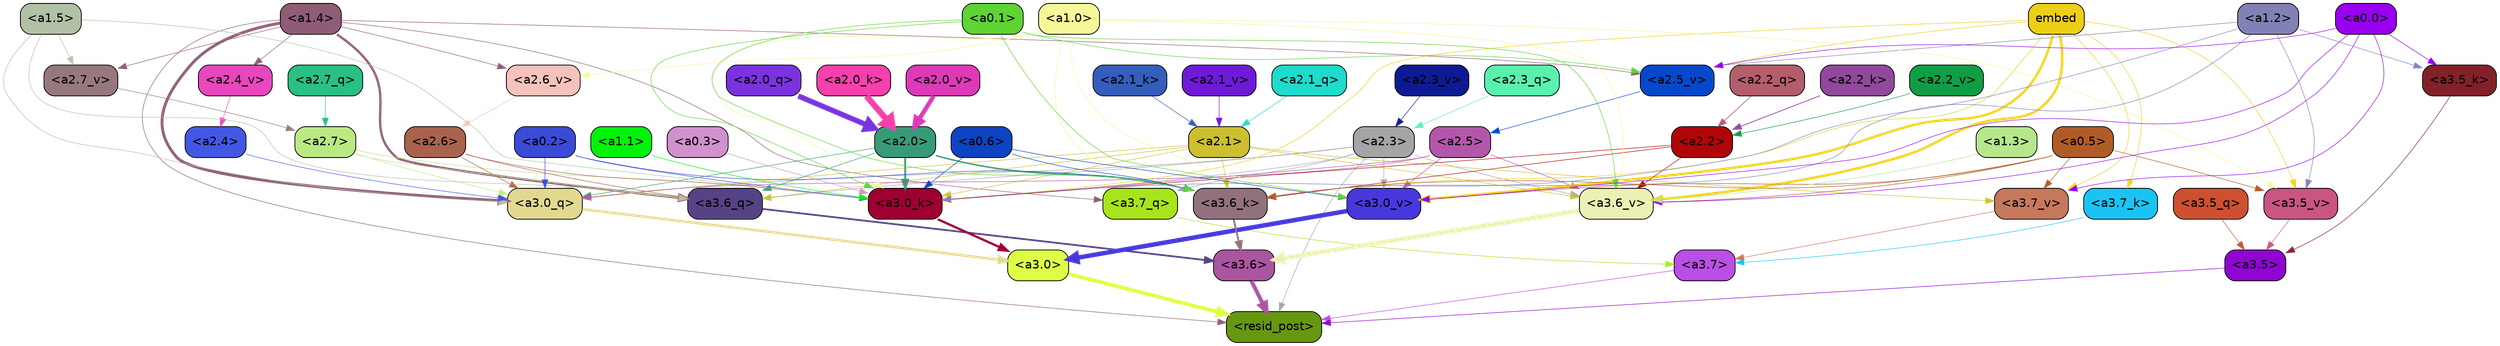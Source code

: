 strict digraph "" {
	graph [bgcolor=transparent,
		layout=dot,
		overlap=false,
		splines=true
	];
	"<a3.7>"	[color=black,
		fillcolor="#b94fe4",
		fontname=Helvetica,
		shape=box,
		style="filled, rounded"];
	"<resid_post>"	[color=black,
		fillcolor="#659710",
		fontname=Helvetica,
		shape=box,
		style="filled, rounded"];
	"<a3.7>" -> "<resid_post>"	[color="#b94fe4",
		penwidth=0.6239100098609924];
	"<a3.6>"	[color=black,
		fillcolor="#aa559f",
		fontname=Helvetica,
		shape=box,
		style="filled, rounded"];
	"<a3.6>" -> "<resid_post>"	[color="#aa559f",
		penwidth=4.569062113761902];
	"<a3.5>"	[color=black,
		fillcolor="#9006d1",
		fontname=Helvetica,
		shape=box,
		style="filled, rounded"];
	"<a3.5>" -> "<resid_post>"	[color="#9006d1",
		penwidth=0.6];
	"<a3.0>"	[color=black,
		fillcolor="#defe44",
		fontname=Helvetica,
		shape=box,
		style="filled, rounded"];
	"<a3.0>" -> "<resid_post>"	[color="#defe44",
		penwidth=4.283544182777405];
	"<a2.3>"	[color=black,
		fillcolor="#a3a5a7",
		fontname=Helvetica,
		shape=box,
		style="filled, rounded"];
	"<a2.3>" -> "<resid_post>"	[color="#a3a5a7",
		penwidth=0.6];
	"<a3.7_q>"	[color=black,
		fillcolor="#a7e41b",
		fontname=Helvetica,
		shape=box,
		style="filled, rounded"];
	"<a2.3>" -> "<a3.7_q>"	[color="#a3a5a7",
		penwidth=0.6];
	"<a3.6_q>"	[color=black,
		fillcolor="#564385",
		fontname=Helvetica,
		shape=box,
		style="filled, rounded"];
	"<a2.3>" -> "<a3.6_q>"	[color="#a3a5a7",
		penwidth=0.6];
	"<a3.0_q>"	[color=black,
		fillcolor="#e2d890",
		fontname=Helvetica,
		shape=box,
		style="filled, rounded"];
	"<a2.3>" -> "<a3.0_q>"	[color="#a3a5a7",
		penwidth=0.6];
	"<a3.0_k>"	[color=black,
		fillcolor="#9f0032",
		fontname=Helvetica,
		shape=box,
		style="filled, rounded"];
	"<a2.3>" -> "<a3.0_k>"	[color="#a3a5a7",
		penwidth=0.6];
	"<a3.6_v>"	[color=black,
		fillcolor="#edf0b5",
		fontname=Helvetica,
		shape=box,
		style="filled, rounded"];
	"<a2.3>" -> "<a3.6_v>"	[color="#a3a5a7",
		penwidth=0.6];
	"<a3.0_v>"	[color=black,
		fillcolor="#4738dd",
		fontname=Helvetica,
		shape=box,
		style="filled, rounded"];
	"<a2.3>" -> "<a3.0_v>"	[color="#a3a5a7",
		penwidth=0.6];
	"<a1.4>"	[color=black,
		fillcolor="#8f5c76",
		fontname=Helvetica,
		shape=box,
		style="filled, rounded"];
	"<a1.4>" -> "<resid_post>"	[color="#8f5c76",
		penwidth=0.6];
	"<a1.4>" -> "<a3.7_q>"	[color="#8f5c76",
		penwidth=0.6];
	"<a1.4>" -> "<a3.6_q>"	[color="#8f5c76",
		penwidth=2.6908124685287476];
	"<a1.4>" -> "<a3.0_q>"	[color="#8f5c76",
		penwidth=3.32076895236969];
	"<a2.7_v>"	[color=black,
		fillcolor="#97797d",
		fontname=Helvetica,
		shape=box,
		style="filled, rounded"];
	"<a1.4>" -> "<a2.7_v>"	[color="#8f5c76",
		penwidth=0.6];
	"<a2.6_v>"	[color=black,
		fillcolor="#f6c2bc",
		fontname=Helvetica,
		shape=box,
		style="filled, rounded"];
	"<a1.4>" -> "<a2.6_v>"	[color="#8f5c76",
		penwidth=0.6];
	"<a2.5_v>"	[color=black,
		fillcolor="#0648cb",
		fontname=Helvetica,
		shape=box,
		style="filled, rounded"];
	"<a1.4>" -> "<a2.5_v>"	[color="#8f5c76",
		penwidth=0.6];
	"<a2.4_v>"	[color=black,
		fillcolor="#e847be",
		fontname=Helvetica,
		shape=box,
		style="filled, rounded"];
	"<a1.4>" -> "<a2.4_v>"	[color="#8f5c76",
		penwidth=0.6];
	"<a3.7_q>" -> "<a3.7>"	[color="#a7e41b",
		penwidth=0.6];
	"<a3.6_q>" -> "<a3.6>"	[color="#564385",
		penwidth=2.03758105635643];
	"<a3.5_q>"	[color=black,
		fillcolor="#ce5031",
		fontname=Helvetica,
		shape=box,
		style="filled, rounded"];
	"<a3.5_q>" -> "<a3.5>"	[color="#ce5031",
		penwidth=0.6];
	"<a3.0_q>" -> "<a3.0>"	[color="#e2d890",
		penwidth=2.8638100624084473];
	"<a3.7_k>"	[color=black,
		fillcolor="#19c4f5",
		fontname=Helvetica,
		shape=box,
		style="filled, rounded"];
	"<a3.7_k>" -> "<a3.7>"	[color="#19c4f5",
		penwidth=0.6];
	"<a3.6_k>"	[color=black,
		fillcolor="#92717f",
		fontname=Helvetica,
		shape=box,
		style="filled, rounded"];
	"<a3.6_k>" -> "<a3.6>"	[color="#92717f",
		penwidth=2.174198240041733];
	"<a3.5_k>"	[color=black,
		fillcolor="#822228",
		fontname=Helvetica,
		shape=box,
		style="filled, rounded"];
	"<a3.5_k>" -> "<a3.5>"	[color="#822228",
		penwidth=0.6];
	"<a3.0_k>" -> "<a3.0>"	[color="#9f0032",
		penwidth=2.6274144649505615];
	"<a3.7_v>"	[color=black,
		fillcolor="#c6785c",
		fontname=Helvetica,
		shape=box,
		style="filled, rounded"];
	"<a3.7_v>" -> "<a3.7>"	[color="#c6785c",
		penwidth=0.6];
	"<a3.6_v>" -> "<a3.6>"	[color="#edf0b5",
		penwidth=5.002329230308533];
	"<a3.5_v>"	[color=black,
		fillcolor="#ca5482",
		fontname=Helvetica,
		shape=box,
		style="filled, rounded"];
	"<a3.5_v>" -> "<a3.5>"	[color="#ca5482",
		penwidth=0.6];
	"<a3.0_v>" -> "<a3.0>"	[color="#4738dd",
		penwidth=5.188832879066467];
	"<a2.7>"	[color=black,
		fillcolor="#bae984",
		fontname=Helvetica,
		shape=box,
		style="filled, rounded"];
	"<a2.7>" -> "<a3.6_q>"	[color="#bae984",
		penwidth=0.6];
	"<a2.7>" -> "<a3.0_q>"	[color="#bae984",
		penwidth=0.6];
	"<a2.7>" -> "<a3.0_k>"	[color="#bae984",
		penwidth=0.6];
	"<a2.6>"	[color=black,
		fillcolor="#a9624b",
		fontname=Helvetica,
		shape=box,
		style="filled, rounded"];
	"<a2.6>" -> "<a3.6_q>"	[color="#a9624b",
		penwidth=0.6];
	"<a2.6>" -> "<a3.0_q>"	[color="#a9624b",
		penwidth=0.6];
	"<a2.6>" -> "<a3.0_k>"	[color="#a9624b",
		penwidth=0.6];
	"<a2.1>"	[color=black,
		fillcolor="#ccbf30",
		fontname=Helvetica,
		shape=box,
		style="filled, rounded"];
	"<a2.1>" -> "<a3.6_q>"	[color="#ccbf30",
		penwidth=0.6];
	"<a2.1>" -> "<a3.0_q>"	[color="#ccbf30",
		penwidth=0.6];
	"<a2.1>" -> "<a3.6_k>"	[color="#ccbf30",
		penwidth=0.6];
	"<a2.1>" -> "<a3.0_k>"	[color="#ccbf30",
		penwidth=0.6];
	"<a2.1>" -> "<a3.7_v>"	[color="#ccbf30",
		penwidth=0.6];
	"<a2.1>" -> "<a3.6_v>"	[color="#ccbf30",
		penwidth=0.6];
	"<a2.0>"	[color=black,
		fillcolor="#389b78",
		fontname=Helvetica,
		shape=box,
		style="filled, rounded"];
	"<a2.0>" -> "<a3.6_q>"	[color="#389b78",
		penwidth=0.6];
	"<a2.0>" -> "<a3.0_q>"	[color="#389b78",
		penwidth=0.6];
	"<a2.0>" -> "<a3.6_k>"	[color="#389b78",
		penwidth=1.6254686117172241];
	"<a2.0>" -> "<a3.0_k>"	[color="#389b78",
		penwidth=2.182972814887762];
	"<a1.5>"	[color=black,
		fillcolor="#b1c1a5",
		fontname=Helvetica,
		shape=box,
		style="filled, rounded"];
	"<a1.5>" -> "<a3.6_q>"	[color="#b1c1a5",
		penwidth=0.6];
	"<a1.5>" -> "<a3.0_q>"	[color="#b1c1a5",
		penwidth=0.6];
	"<a1.5>" -> "<a3.0_k>"	[color="#b1c1a5",
		penwidth=0.6];
	"<a1.5>" -> "<a2.7_v>"	[color="#b1c1a5",
		penwidth=0.6];
	"<a2.5>"	[color=black,
		fillcolor="#b357aa",
		fontname=Helvetica,
		shape=box,
		style="filled, rounded"];
	"<a2.5>" -> "<a3.0_q>"	[color="#b357aa",
		penwidth=0.6];
	"<a2.5>" -> "<a3.0_k>"	[color="#b357aa",
		penwidth=0.6];
	"<a2.5>" -> "<a3.6_v>"	[color="#b357aa",
		penwidth=0.6];
	"<a2.5>" -> "<a3.0_v>"	[color="#b357aa",
		penwidth=0.6];
	"<a2.4>"	[color=black,
		fillcolor="#4258e3",
		fontname=Helvetica,
		shape=box,
		style="filled, rounded"];
	"<a2.4>" -> "<a3.0_q>"	[color="#4258e3",
		penwidth=0.6];
	"<a0.2>"	[color=black,
		fillcolor="#3a4bd6",
		fontname=Helvetica,
		shape=box,
		style="filled, rounded"];
	"<a0.2>" -> "<a3.0_q>"	[color="#3a4bd6",
		penwidth=0.6];
	"<a0.2>" -> "<a3.6_k>"	[color="#3a4bd6",
		penwidth=0.6];
	"<a0.2>" -> "<a3.0_k>"	[color="#3a4bd6",
		penwidth=0.6];
	embed	[color=black,
		fillcolor="#eecf17",
		fontname=Helvetica,
		shape=box,
		style="filled, rounded"];
	embed -> "<a3.7_k>"	[color="#eecf17",
		penwidth=0.6];
	embed -> "<a3.6_k>"	[color="#eecf17",
		penwidth=0.6];
	embed -> "<a3.0_k>"	[color="#eecf17",
		penwidth=0.6];
	embed -> "<a3.7_v>"	[color="#eecf17",
		penwidth=0.6];
	embed -> "<a3.6_v>"	[color="#eecf17",
		penwidth=2.809220314025879];
	embed -> "<a3.5_v>"	[color="#eecf17",
		penwidth=0.6];
	embed -> "<a3.0_v>"	[color="#eecf17",
		penwidth=2.754121422767639];
	embed -> "<a2.5_v>"	[color="#eecf17",
		penwidth=0.6];
	"<a2.2>"	[color=black,
		fillcolor="#b10608",
		fontname=Helvetica,
		shape=box,
		style="filled, rounded"];
	"<a2.2>" -> "<a3.6_k>"	[color="#b10608",
		penwidth=0.6];
	"<a2.2>" -> "<a3.0_k>"	[color="#b10608",
		penwidth=0.6065438985824585];
	"<a2.2>" -> "<a3.6_v>"	[color="#b10608",
		penwidth=0.6];
	"<a1.2>"	[color=black,
		fillcolor="#8281b6",
		fontname=Helvetica,
		shape=box,
		style="filled, rounded"];
	"<a1.2>" -> "<a3.6_k>"	[color="#8281b6",
		penwidth=0.6];
	"<a1.2>" -> "<a3.5_k>"	[color="#8281b6",
		penwidth=0.6];
	"<a1.2>" -> "<a3.0_k>"	[color="#8281b6",
		penwidth=0.6];
	"<a1.2>" -> "<a3.5_v>"	[color="#8281b6",
		penwidth=0.6];
	"<a1.2>" -> "<a2.5_v>"	[color="#8281b6",
		penwidth=0.6];
	"<a1.0>"	[color=black,
		fillcolor="#f6f898",
		fontname=Helvetica,
		shape=box,
		style="filled, rounded"];
	"<a1.0>" -> "<a3.6_k>"	[color="#f6f898",
		penwidth=0.6];
	"<a1.0>" -> "<a3.0_k>"	[color="#f6f898",
		penwidth=0.6];
	"<a1.0>" -> "<a3.6_v>"	[color="#f6f898",
		penwidth=0.6];
	"<a1.0>" -> "<a3.5_v>"	[color="#f6f898",
		penwidth=0.6];
	"<a1.0>" -> "<a3.0_v>"	[color="#f6f898",
		penwidth=0.6];
	"<a1.0>" -> "<a2.6_v>"	[color="#f6f898",
		penwidth=0.6];
	"<a0.6>"	[color=black,
		fillcolor="#0e43c1",
		fontname=Helvetica,
		shape=box,
		style="filled, rounded"];
	"<a0.6>" -> "<a3.6_k>"	[color="#0e43c1",
		penwidth=0.6];
	"<a0.6>" -> "<a3.0_k>"	[color="#0e43c1",
		penwidth=0.6];
	"<a0.6>" -> "<a3.0_v>"	[color="#0e43c1",
		penwidth=0.6];
	"<a0.5>"	[color=black,
		fillcolor="#b05c27",
		fontname=Helvetica,
		shape=box,
		style="filled, rounded"];
	"<a0.5>" -> "<a3.6_k>"	[color="#b05c27",
		penwidth=0.6];
	"<a0.5>" -> "<a3.7_v>"	[color="#b05c27",
		penwidth=0.6];
	"<a0.5>" -> "<a3.6_v>"	[color="#b05c27",
		penwidth=0.6];
	"<a0.5>" -> "<a3.5_v>"	[color="#b05c27",
		penwidth=0.6];
	"<a0.5>" -> "<a3.0_v>"	[color="#b05c27",
		penwidth=0.6120390892028809];
	"<a0.1>"	[color=black,
		fillcolor="#5ed435",
		fontname=Helvetica,
		shape=box,
		style="filled, rounded"];
	"<a0.1>" -> "<a3.6_k>"	[color="#5ed435",
		penwidth=0.6];
	"<a0.1>" -> "<a3.0_k>"	[color="#5ed435",
		penwidth=0.6];
	"<a0.1>" -> "<a3.6_v>"	[color="#5ed435",
		penwidth=0.6];
	"<a0.1>" -> "<a3.0_v>"	[color="#5ed435",
		penwidth=0.6];
	"<a0.1>" -> "<a2.5_v>"	[color="#5ed435",
		penwidth=0.6];
	"<a0.0>"	[color=black,
		fillcolor="#9900f0",
		fontname=Helvetica,
		shape=box,
		style="filled, rounded"];
	"<a0.0>" -> "<a3.5_k>"	[color="#9900f0",
		penwidth=0.6];
	"<a0.0>" -> "<a3.7_v>"	[color="#9900f0",
		penwidth=0.6];
	"<a0.0>" -> "<a3.6_v>"	[color="#9900f0",
		penwidth=0.6];
	"<a0.0>" -> "<a3.0_v>"	[color="#9900f0",
		penwidth=0.6];
	"<a0.0>" -> "<a2.5_v>"	[color="#9900f0",
		penwidth=0.6];
	"<a1.1>"	[color=black,
		fillcolor="#01f20b",
		fontname=Helvetica,
		shape=box,
		style="filled, rounded"];
	"<a1.1>" -> "<a3.0_k>"	[color="#01f20b",
		penwidth=0.6];
	"<a0.3>"	[color=black,
		fillcolor="#d091ce",
		fontname=Helvetica,
		shape=box,
		style="filled, rounded"];
	"<a0.3>" -> "<a3.0_k>"	[color="#d091ce",
		penwidth=0.6];
	"<a1.3>"	[color=black,
		fillcolor="#b6e78c",
		fontname=Helvetica,
		shape=box,
		style="filled, rounded"];
	"<a1.3>" -> "<a3.6_v>"	[color="#b6e78c",
		penwidth=0.6];
	"<a2.7_q>"	[color=black,
		fillcolor="#29c082",
		fontname=Helvetica,
		shape=box,
		style="filled, rounded"];
	"<a2.7_q>" -> "<a2.7>"	[color="#29c082",
		penwidth=0.6];
	"<a2.3_q>"	[color=black,
		fillcolor="#5af1af",
		fontname=Helvetica,
		shape=box,
		style="filled, rounded"];
	"<a2.3_q>" -> "<a2.3>"	[color="#5af1af",
		penwidth=0.6];
	"<a2.2_q>"	[color=black,
		fillcolor="#b45e6b",
		fontname=Helvetica,
		shape=box,
		style="filled, rounded"];
	"<a2.2_q>" -> "<a2.2>"	[color="#b45e6b",
		penwidth=0.7585353851318359];
	"<a2.1_q>"	[color=black,
		fillcolor="#1edbcc",
		fontname=Helvetica,
		shape=box,
		style="filled, rounded"];
	"<a2.1_q>" -> "<a2.1>"	[color="#1edbcc",
		penwidth=0.6];
	"<a2.0_q>"	[color=black,
		fillcolor="#7a33df",
		fontname=Helvetica,
		shape=box,
		style="filled, rounded"];
	"<a2.0_q>" -> "<a2.0>"	[color="#7a33df",
		penwidth=6.189085364341736];
	"<a2.2_k>"	[color=black,
		fillcolor="#91499c",
		fontname=Helvetica,
		shape=box,
		style="filled, rounded"];
	"<a2.2_k>" -> "<a2.2>"	[color="#91499c",
		penwidth=0.87534499168396];
	"<a2.1_k>"	[color=black,
		fillcolor="#355dbb",
		fontname=Helvetica,
		shape=box,
		style="filled, rounded"];
	"<a2.1_k>" -> "<a2.1>"	[color="#355dbb",
		penwidth=0.6];
	"<a2.0_k>"	[color=black,
		fillcolor="#f640ac",
		fontname=Helvetica,
		shape=box,
		style="filled, rounded"];
	"<a2.0_k>" -> "<a2.0>"	[color="#f640ac",
		penwidth=7.056803464889526];
	"<a2.7_v>" -> "<a2.7>"	[color="#97797d",
		penwidth=0.6];
	"<a2.6_v>" -> "<a2.6>"	[color="#f6c2bc",
		penwidth=0.6];
	"<a2.5_v>" -> "<a2.5>"	[color="#0648cb",
		penwidth=0.6];
	"<a2.4_v>" -> "<a2.4>"	[color="#e847be",
		penwidth=0.6];
	"<a2.3_v>"	[color=black,
		fillcolor="#0d1a92",
		fontname=Helvetica,
		shape=box,
		style="filled, rounded"];
	"<a2.3_v>" -> "<a2.3>"	[color="#0d1a92",
		penwidth=0.6];
	"<a2.2_v>"	[color=black,
		fillcolor="#0f9e45",
		fontname=Helvetica,
		shape=box,
		style="filled, rounded"];
	"<a2.2_v>" -> "<a2.2>"	[color="#0f9e45",
		penwidth=0.6];
	"<a2.1_v>"	[color=black,
		fillcolor="#6f1ad7",
		fontname=Helvetica,
		shape=box,
		style="filled, rounded"];
	"<a2.1_v>" -> "<a2.1>"	[color="#6f1ad7",
		penwidth=0.6];
	"<a2.0_v>"	[color=black,
		fillcolor="#dd3ab8",
		fontname=Helvetica,
		shape=box,
		style="filled, rounded"];
	"<a2.0_v>" -> "<a2.0>"	[color="#dd3ab8",
		penwidth=5.12138295173645];
}

